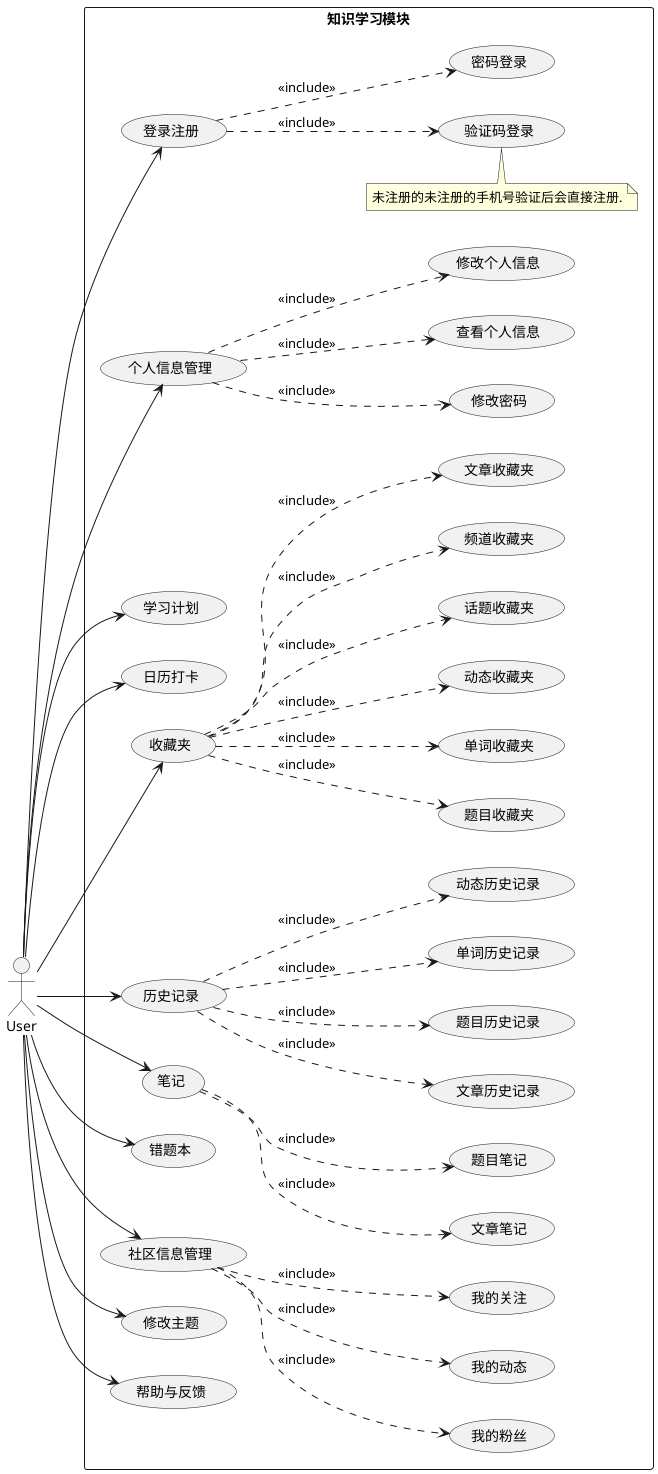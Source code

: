 @startuml
left to right direction
skinparam packageStyle rectangle
actor User
rectangle 知识学习模块 {
  User --> (登录注册)
  (登录注册) ..> (验证码登录) : <<include>>
  note top of (验证码登录) : 未注册的未注册的手机号验证后会直接注册.
  (登录注册) ..> (密码登录) : <<include>>
  User --> (个人信息管理)
  (个人信息管理) ..> (查看个人信息) : <<include>>
  (个人信息管理) ..> (修改个人信息) : <<include>>
  (个人信息管理) ..> (修改密码) : <<include>>
  User --> (学习计划)
  User --> (日历打卡)
  User --> (收藏夹)
  (收藏夹) ..> (频道收藏夹) : <<include>>
  (收藏夹) ..> (文章收藏夹) : <<include>>
  (收藏夹) ..> (题目收藏夹) : <<include>>
  (收藏夹) ..> (单词收藏夹) : <<include>>
  (收藏夹) ..> (动态收藏夹) : <<include>>
  (收藏夹) ..> (话题收藏夹) : <<include>>
  User --> (历史记录)
  (历史记录) ..> (文章历史记录) : <<include>>
  (历史记录) ..> (题目历史记录) : <<include>>
  (历史记录) ..> (单词历史记录) : <<include>>
  (历史记录) ..> (动态历史记录) : <<include>>
  User --> (笔记)
  (笔记) ..> (文章笔记) : <<include>>
  (笔记) ..> (题目笔记) : <<include>>
  User --> (错题本)
  User --> (社区信息管理)
  (社区信息管理) ..> (我的动态) : <<include>>
  (社区信息管理) ..> (我的关注) : <<include>>
  (社区信息管理) ..> (我的粉丝) : <<include>>
  User --> (修改主题)
  User --> (帮助与反馈)
}
@enduml
